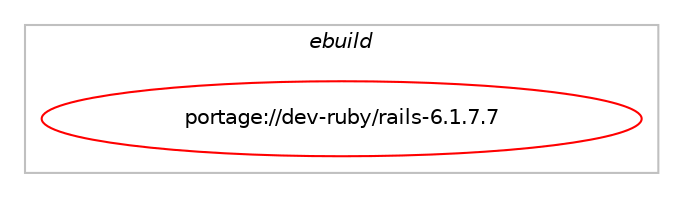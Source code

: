 digraph prolog {

# *************
# Graph options
# *************

newrank=true;
concentrate=true;
compound=true;
graph [rankdir=LR,fontname=Helvetica,fontsize=10,ranksep=1.5];#, ranksep=2.5, nodesep=0.2];
edge  [arrowhead=vee];
node  [fontname=Helvetica,fontsize=10];

# **********
# The ebuild
# **********

subgraph cluster_leftcol {
color=gray;
label=<<i>ebuild</i>>;
id [label="portage://dev-ruby/rails-6.1.7.7", color=red, width=4, href="../dev-ruby/rails-6.1.7.7.svg"];
}

# ****************
# The dependencies
# ****************

subgraph cluster_midcol {
color=gray;
label=<<i>dependencies</i>>;
subgraph cluster_compile {
fillcolor="#eeeeee";
style=filled;
label=<<i>compile</i>>;
# *** BEGIN UNKNOWN DEPENDENCY TYPE (TODO) ***
# id -> equal(use_conditional_group(positive,ruby_targets_ruby31,portage://dev-ruby/rails-6.1.7.7,[package_dependency(portage://dev-ruby/rails-6.1.7.7,install,no,dev-lang,ruby,none,[,,],[slot(3.1)],[])]))
# *** END UNKNOWN DEPENDENCY TYPE (TODO) ***

# *** BEGIN UNKNOWN DEPENDENCY TYPE (TODO) ***
# id -> equal(use_conditional_group(positive,ruby_targets_ruby31,portage://dev-ruby/rails-6.1.7.7,[package_dependency(portage://dev-ruby/rails-6.1.7.7,install,no,virtual,rubygems,none,[,,],[],[use(enable(ruby_targets_ruby31),negative)])]))
# *** END UNKNOWN DEPENDENCY TYPE (TODO) ***

# *** BEGIN UNKNOWN DEPENDENCY TYPE (TODO) ***
# id -> equal(use_conditional_group(positive,ruby_targets_ruby32,portage://dev-ruby/rails-6.1.7.7,[package_dependency(portage://dev-ruby/rails-6.1.7.7,install,no,dev-lang,ruby,none,[,,],[slot(3.2)],[])]))
# *** END UNKNOWN DEPENDENCY TYPE (TODO) ***

# *** BEGIN UNKNOWN DEPENDENCY TYPE (TODO) ***
# id -> equal(use_conditional_group(positive,ruby_targets_ruby32,portage://dev-ruby/rails-6.1.7.7,[package_dependency(portage://dev-ruby/rails-6.1.7.7,install,no,virtual,rubygems,none,[,,],[],[use(enable(ruby_targets_ruby32),negative)])]))
# *** END UNKNOWN DEPENDENCY TYPE (TODO) ***

}
subgraph cluster_compileandrun {
fillcolor="#eeeeee";
style=filled;
label=<<i>compile and run</i>>;
}
subgraph cluster_run {
fillcolor="#eeeeee";
style=filled;
label=<<i>run</i>>;
# *** BEGIN UNKNOWN DEPENDENCY TYPE (TODO) ***
# id -> equal(use_conditional_group(positive,ruby_targets_ruby31,portage://dev-ruby/rails-6.1.7.7,[package_dependency(portage://dev-ruby/rails-6.1.7.7,run,no,dev-lang,ruby,none,[,,],[slot(3.1)],[])]))
# *** END UNKNOWN DEPENDENCY TYPE (TODO) ***

# *** BEGIN UNKNOWN DEPENDENCY TYPE (TODO) ***
# id -> equal(use_conditional_group(positive,ruby_targets_ruby31,portage://dev-ruby/rails-6.1.7.7,[package_dependency(portage://dev-ruby/rails-6.1.7.7,run,no,dev-ruby,actioncable,tilde,[6.1.7.7,,,6.1.7.7],[],[use(enable(ruby_targets_ruby31),negative)]),package_dependency(portage://dev-ruby/rails-6.1.7.7,run,no,dev-ruby,actionmailbox,tilde,[6.1.7.7,,,6.1.7.7],[],[use(enable(ruby_targets_ruby31),negative)]),package_dependency(portage://dev-ruby/rails-6.1.7.7,run,no,dev-ruby,actionmailer,tilde,[6.1.7.7,,,6.1.7.7],[],[use(enable(ruby_targets_ruby31),negative)]),package_dependency(portage://dev-ruby/rails-6.1.7.7,run,no,dev-ruby,actionpack,tilde,[6.1.7.7,,,6.1.7.7],[],[use(enable(ruby_targets_ruby31),negative)]),package_dependency(portage://dev-ruby/rails-6.1.7.7,run,no,dev-ruby,actiontext,tilde,[6.1.7.7,,,6.1.7.7],[],[use(enable(ruby_targets_ruby31),negative)]),package_dependency(portage://dev-ruby/rails-6.1.7.7,run,no,dev-ruby,actionview,tilde,[6.1.7.7,,,6.1.7.7],[],[use(enable(ruby_targets_ruby31),negative)]),package_dependency(portage://dev-ruby/rails-6.1.7.7,run,no,dev-ruby,activejob,tilde,[6.1.7.7,,,6.1.7.7],[],[use(enable(ruby_targets_ruby31),negative)]),package_dependency(portage://dev-ruby/rails-6.1.7.7,run,no,dev-ruby,activemodel,tilde,[6.1.7.7,,,6.1.7.7],[],[use(enable(ruby_targets_ruby31),negative)]),package_dependency(portage://dev-ruby/rails-6.1.7.7,run,no,dev-ruby,activerecord,tilde,[6.1.7.7,,,6.1.7.7],[],[use(enable(ruby_targets_ruby31),negative)]),package_dependency(portage://dev-ruby/rails-6.1.7.7,run,no,dev-ruby,activestorage,tilde,[6.1.7.7,,,6.1.7.7],[],[use(enable(ruby_targets_ruby31),negative)]),package_dependency(portage://dev-ruby/rails-6.1.7.7,run,no,dev-ruby,activesupport,tilde,[6.1.7.7,,,6.1.7.7],[],[use(enable(ruby_targets_ruby31),negative)]),package_dependency(portage://dev-ruby/rails-6.1.7.7,run,no,dev-ruby,railties,tilde,[6.1.7.7,,,6.1.7.7],[],[use(enable(ruby_targets_ruby31),negative)]),package_dependency(portage://dev-ruby/rails-6.1.7.7,run,no,dev-ruby,bundler,greaterequal,[1.15.0,,,1.15.0],any_different_slot,[use(enable(ruby_targets_ruby31),negative)]),package_dependency(portage://dev-ruby/rails-6.1.7.7,run,no,dev-ruby,sprockets-rails,greaterequal,[2.0.0,,,2.0.0],any_different_slot,[use(enable(ruby_targets_ruby31),negative)])]))
# *** END UNKNOWN DEPENDENCY TYPE (TODO) ***

# *** BEGIN UNKNOWN DEPENDENCY TYPE (TODO) ***
# id -> equal(use_conditional_group(positive,ruby_targets_ruby31,portage://dev-ruby/rails-6.1.7.7,[package_dependency(portage://dev-ruby/rails-6.1.7.7,run,no,virtual,rubygems,none,[,,],[],[use(enable(ruby_targets_ruby31),negative)])]))
# *** END UNKNOWN DEPENDENCY TYPE (TODO) ***

# *** BEGIN UNKNOWN DEPENDENCY TYPE (TODO) ***
# id -> equal(use_conditional_group(positive,ruby_targets_ruby32,portage://dev-ruby/rails-6.1.7.7,[package_dependency(portage://dev-ruby/rails-6.1.7.7,run,no,dev-lang,ruby,none,[,,],[slot(3.2)],[])]))
# *** END UNKNOWN DEPENDENCY TYPE (TODO) ***

# *** BEGIN UNKNOWN DEPENDENCY TYPE (TODO) ***
# id -> equal(use_conditional_group(positive,ruby_targets_ruby32,portage://dev-ruby/rails-6.1.7.7,[package_dependency(portage://dev-ruby/rails-6.1.7.7,run,no,dev-ruby,actioncable,tilde,[6.1.7.7,,,6.1.7.7],[],[use(enable(ruby_targets_ruby32),negative)]),package_dependency(portage://dev-ruby/rails-6.1.7.7,run,no,dev-ruby,actionmailbox,tilde,[6.1.7.7,,,6.1.7.7],[],[use(enable(ruby_targets_ruby32),negative)]),package_dependency(portage://dev-ruby/rails-6.1.7.7,run,no,dev-ruby,actionmailer,tilde,[6.1.7.7,,,6.1.7.7],[],[use(enable(ruby_targets_ruby32),negative)]),package_dependency(portage://dev-ruby/rails-6.1.7.7,run,no,dev-ruby,actionpack,tilde,[6.1.7.7,,,6.1.7.7],[],[use(enable(ruby_targets_ruby32),negative)]),package_dependency(portage://dev-ruby/rails-6.1.7.7,run,no,dev-ruby,actiontext,tilde,[6.1.7.7,,,6.1.7.7],[],[use(enable(ruby_targets_ruby32),negative)]),package_dependency(portage://dev-ruby/rails-6.1.7.7,run,no,dev-ruby,actionview,tilde,[6.1.7.7,,,6.1.7.7],[],[use(enable(ruby_targets_ruby32),negative)]),package_dependency(portage://dev-ruby/rails-6.1.7.7,run,no,dev-ruby,activejob,tilde,[6.1.7.7,,,6.1.7.7],[],[use(enable(ruby_targets_ruby32),negative)]),package_dependency(portage://dev-ruby/rails-6.1.7.7,run,no,dev-ruby,activemodel,tilde,[6.1.7.7,,,6.1.7.7],[],[use(enable(ruby_targets_ruby32),negative)]),package_dependency(portage://dev-ruby/rails-6.1.7.7,run,no,dev-ruby,activerecord,tilde,[6.1.7.7,,,6.1.7.7],[],[use(enable(ruby_targets_ruby32),negative)]),package_dependency(portage://dev-ruby/rails-6.1.7.7,run,no,dev-ruby,activestorage,tilde,[6.1.7.7,,,6.1.7.7],[],[use(enable(ruby_targets_ruby32),negative)]),package_dependency(portage://dev-ruby/rails-6.1.7.7,run,no,dev-ruby,activesupport,tilde,[6.1.7.7,,,6.1.7.7],[],[use(enable(ruby_targets_ruby32),negative)]),package_dependency(portage://dev-ruby/rails-6.1.7.7,run,no,dev-ruby,railties,tilde,[6.1.7.7,,,6.1.7.7],[],[use(enable(ruby_targets_ruby32),negative)]),package_dependency(portage://dev-ruby/rails-6.1.7.7,run,no,dev-ruby,bundler,greaterequal,[1.15.0,,,1.15.0],any_different_slot,[use(enable(ruby_targets_ruby32),negative)]),package_dependency(portage://dev-ruby/rails-6.1.7.7,run,no,dev-ruby,sprockets-rails,greaterequal,[2.0.0,,,2.0.0],any_different_slot,[use(enable(ruby_targets_ruby32),negative)])]))
# *** END UNKNOWN DEPENDENCY TYPE (TODO) ***

# *** BEGIN UNKNOWN DEPENDENCY TYPE (TODO) ***
# id -> equal(use_conditional_group(positive,ruby_targets_ruby32,portage://dev-ruby/rails-6.1.7.7,[package_dependency(portage://dev-ruby/rails-6.1.7.7,run,no,virtual,rubygems,none,[,,],[],[use(enable(ruby_targets_ruby32),negative)])]))
# *** END UNKNOWN DEPENDENCY TYPE (TODO) ***

}
}

# **************
# The candidates
# **************

subgraph cluster_choices {
rank=same;
color=gray;
label=<<i>candidates</i>>;

}

}
